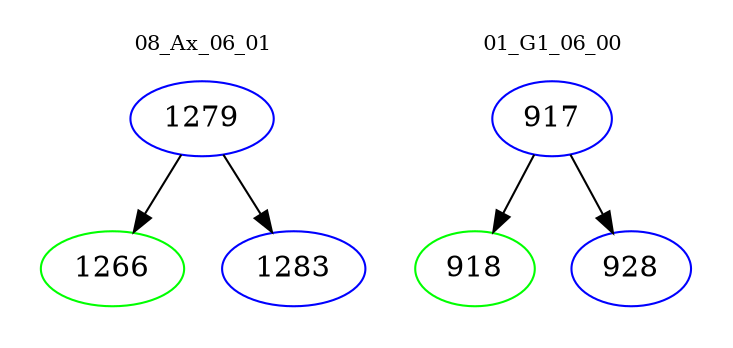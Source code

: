 digraph{
subgraph cluster_0 {
color = white
label = "08_Ax_06_01";
fontsize=10;
T0_1279 [label="1279", color="blue"]
T0_1279 -> T0_1266 [color="black"]
T0_1266 [label="1266", color="green"]
T0_1279 -> T0_1283 [color="black"]
T0_1283 [label="1283", color="blue"]
}
subgraph cluster_1 {
color = white
label = "01_G1_06_00";
fontsize=10;
T1_917 [label="917", color="blue"]
T1_917 -> T1_918 [color="black"]
T1_918 [label="918", color="green"]
T1_917 -> T1_928 [color="black"]
T1_928 [label="928", color="blue"]
}
}
